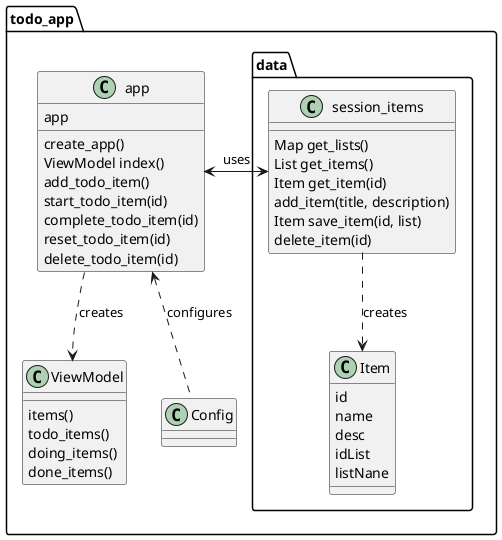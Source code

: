 @startuml code
allow_mixing

class todo_app.app {
    app
    create_app()
    ViewModel index()
    add_todo_item()
    start_todo_item(id)
    complete_todo_item(id)
    reset_todo_item(id)
    delete_todo_item(id)
}

class todo_app.ViewModel {
    items()
    todo_items()
    doing_items()
    done_items()
}

class todo_app.Config {
    
}

todo_app.app ..> todo_app.ViewModel :creates
todo_app.app <.. todo_app.Config :configures



class todo_app.data.session_items {
    Map get_lists()
    List get_items()
    Item get_item(id)
    add_item(title, description)
    Item save_item(id, list)
    delete_item(id)
}

class todo_app.data.Item {
    id
    name
    desc
    idList
    listNane
}

todo_app.app <---right---> todo_app.data.session_items:uses

todo_app.data.session_items ..> todo_app.data.Item:creates

@enduml